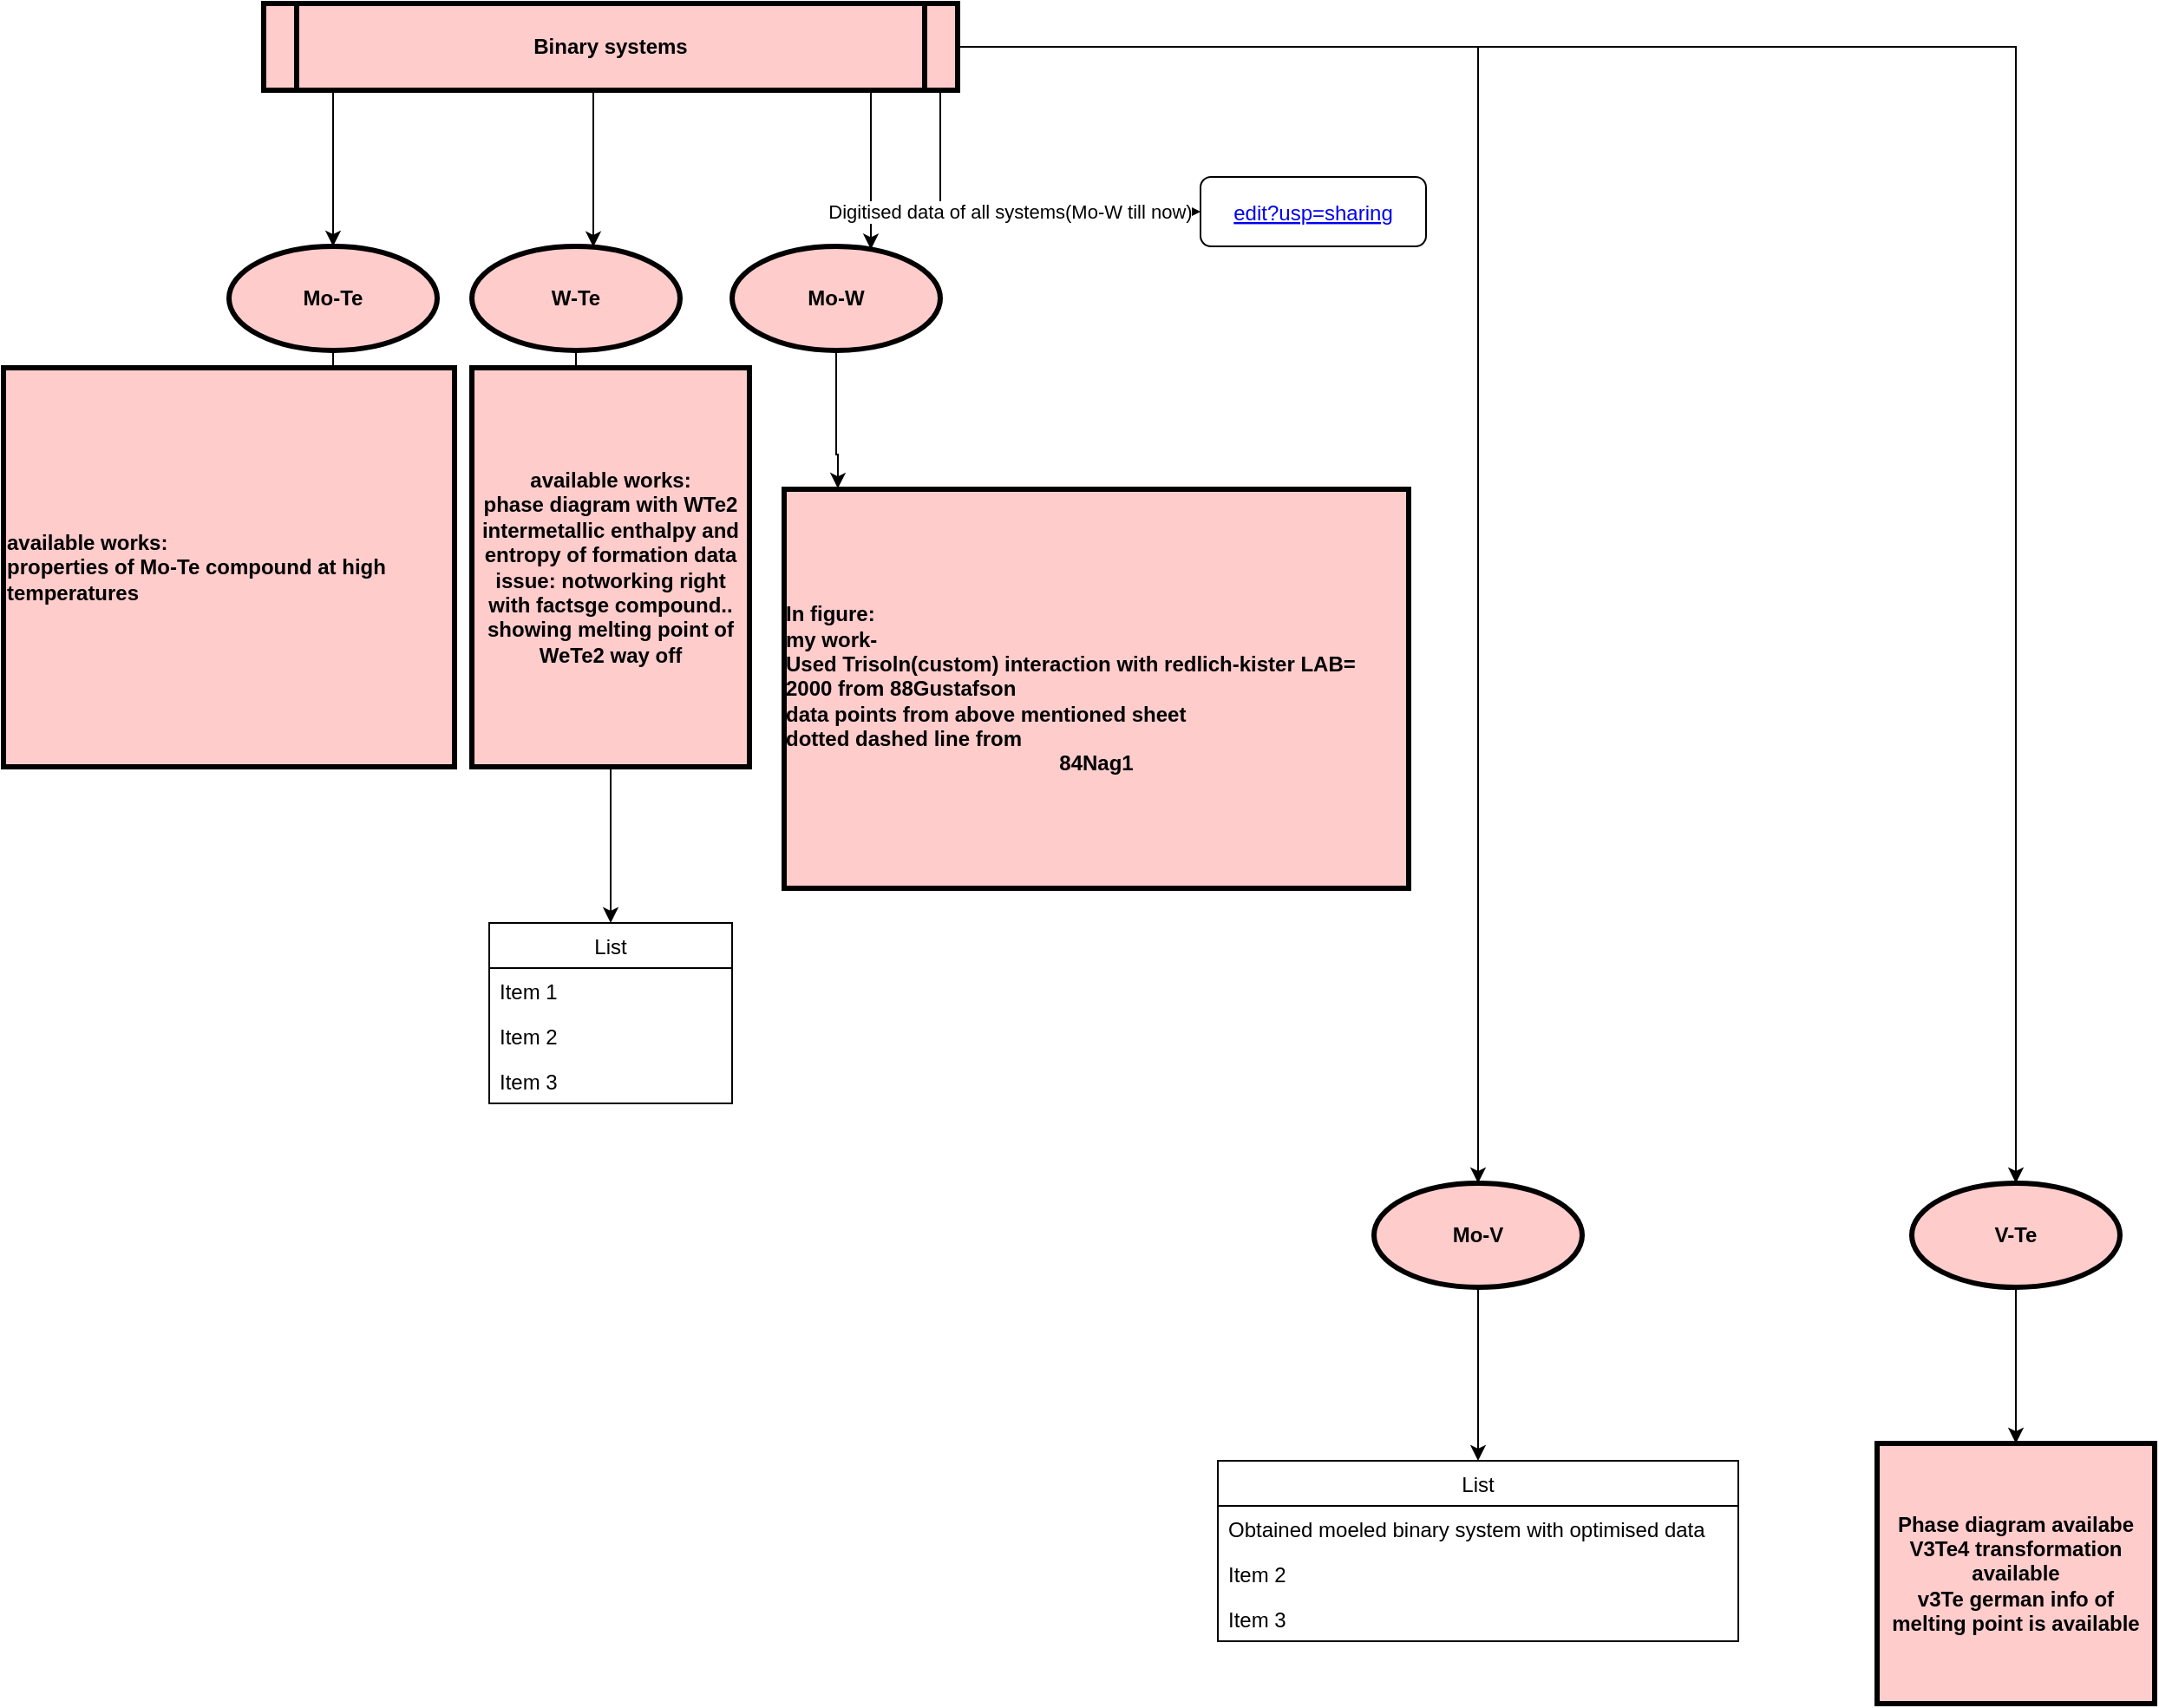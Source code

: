 <mxfile version="15.1.1" type="github">
  <diagram id="kgpKYQtTHZ0yAKxKKP6v" name="Page-1">
    <mxGraphModel dx="2338" dy="1405" grid="1" gridSize="10" guides="1" tooltips="1" connect="1" arrows="1" fold="1" page="1" pageScale="1" pageWidth="850" pageHeight="1100" math="0" shadow="0">
      <root>
        <mxCell id="0" />
        <mxCell id="1" parent="0" />
        <mxCell id="wirNJk3x5N79A3oDP3Wb-84" value="" style="edgeStyle=orthogonalEdgeStyle;rounded=0;orthogonalLoop=1;jettySize=auto;html=1;" parent="1" source="wirNJk3x5N79A3oDP3Wb-12" target="wirNJk3x5N79A3oDP3Wb-83" edge="1">
          <mxGeometry relative="1" as="geometry">
            <Array as="points">
              <mxPoint x="90" y="100" />
              <mxPoint x="90" y="100" />
            </Array>
          </mxGeometry>
        </mxCell>
        <mxCell id="wirNJk3x5N79A3oDP3Wb-86" value="" style="edgeStyle=orthogonalEdgeStyle;rounded=0;orthogonalLoop=1;jettySize=auto;html=1;" parent="1" source="wirNJk3x5N79A3oDP3Wb-12" target="wirNJk3x5N79A3oDP3Wb-85" edge="1">
          <mxGeometry relative="1" as="geometry">
            <Array as="points">
              <mxPoint x="240" y="150" />
              <mxPoint x="240" y="150" />
            </Array>
          </mxGeometry>
        </mxCell>
        <mxCell id="wirNJk3x5N79A3oDP3Wb-88" value="" style="edgeStyle=orthogonalEdgeStyle;rounded=0;orthogonalLoop=1;jettySize=auto;html=1;" parent="1" source="wirNJk3x5N79A3oDP3Wb-12" target="wirNJk3x5N79A3oDP3Wb-87" edge="1">
          <mxGeometry relative="1" as="geometry">
            <Array as="points">
              <mxPoint x="400" y="120" />
              <mxPoint x="400" y="120" />
            </Array>
          </mxGeometry>
        </mxCell>
        <mxCell id="wirNJk3x5N79A3oDP3Wb-97" value="Digitised data of all systems(Mo-W till now)&lt;br&gt;" style="edgeStyle=orthogonalEdgeStyle;rounded=0;orthogonalLoop=1;jettySize=auto;html=1;entryX=0;entryY=0.5;entryDx=0;entryDy=0;" parent="1" source="wirNJk3x5N79A3oDP3Wb-12" target="wirNJk3x5N79A3oDP3Wb-95" edge="1">
          <mxGeometry relative="1" as="geometry">
            <Array as="points">
              <mxPoint x="440" y="140" />
            </Array>
          </mxGeometry>
        </mxCell>
        <mxCell id="ZdKyLgPRO9MvoNBh7_Rb-20" style="edgeStyle=orthogonalEdgeStyle;rounded=0;orthogonalLoop=1;jettySize=auto;html=1;entryX=0.5;entryY=0;entryDx=0;entryDy=0;" edge="1" parent="1" source="wirNJk3x5N79A3oDP3Wb-12" target="ZdKyLgPRO9MvoNBh7_Rb-8">
          <mxGeometry relative="1" as="geometry" />
        </mxCell>
        <mxCell id="ZdKyLgPRO9MvoNBh7_Rb-23" value="" style="edgeStyle=orthogonalEdgeStyle;rounded=0;orthogonalLoop=1;jettySize=auto;html=1;" edge="1" parent="1" source="wirNJk3x5N79A3oDP3Wb-12" target="ZdKyLgPRO9MvoNBh7_Rb-22">
          <mxGeometry relative="1" as="geometry" />
        </mxCell>
        <mxCell id="wirNJk3x5N79A3oDP3Wb-12" value="Binary systems" style="shape=process;whiteSpace=wrap;align=center;verticalAlign=middle;size=0.048;fontStyle=1;strokeWidth=3;fillColor=#FFCCCC" parent="1" vertex="1">
          <mxGeometry x="50.0" y="20" width="400" height="50" as="geometry" />
        </mxCell>
        <mxCell id="wirNJk3x5N79A3oDP3Wb-78" value="" style="edgeStyle=orthogonalEdgeStyle;rounded=0;orthogonalLoop=1;jettySize=auto;html=1;" parent="1" edge="1">
          <mxGeometry relative="1" as="geometry">
            <mxPoint x="388.5" y="741.0" as="targetPoint" />
          </mxGeometry>
        </mxCell>
        <mxCell id="wirNJk3x5N79A3oDP3Wb-90" value="" style="edgeStyle=orthogonalEdgeStyle;rounded=0;orthogonalLoop=1;jettySize=auto;html=1;" parent="1" source="wirNJk3x5N79A3oDP3Wb-83" target="wirNJk3x5N79A3oDP3Wb-89" edge="1">
          <mxGeometry relative="1" as="geometry" />
        </mxCell>
        <mxCell id="wirNJk3x5N79A3oDP3Wb-83" value="Mo-Te" style="ellipse;whiteSpace=wrap;html=1;fontStyle=1;strokeWidth=3;fillColor=#FFCCCC;" parent="1" vertex="1">
          <mxGeometry x="30.0" y="160" width="120" height="60" as="geometry" />
        </mxCell>
        <mxCell id="wirNJk3x5N79A3oDP3Wb-92" value="" style="edgeStyle=orthogonalEdgeStyle;rounded=0;orthogonalLoop=1;jettySize=auto;html=1;" parent="1" source="wirNJk3x5N79A3oDP3Wb-85" target="wirNJk3x5N79A3oDP3Wb-91" edge="1">
          <mxGeometry relative="1" as="geometry" />
        </mxCell>
        <mxCell id="wirNJk3x5N79A3oDP3Wb-85" value="W-Te" style="ellipse;whiteSpace=wrap;html=1;fontStyle=1;strokeWidth=3;fillColor=#FFCCCC;" parent="1" vertex="1">
          <mxGeometry x="170.0" y="160" width="120" height="60" as="geometry" />
        </mxCell>
        <mxCell id="wirNJk3x5N79A3oDP3Wb-94" value="" style="edgeStyle=orthogonalEdgeStyle;rounded=0;orthogonalLoop=1;jettySize=auto;html=1;entryX=0.086;entryY=-0.002;entryDx=0;entryDy=0;entryPerimeter=0;" parent="1" source="wirNJk3x5N79A3oDP3Wb-87" target="wirNJk3x5N79A3oDP3Wb-93" edge="1">
          <mxGeometry relative="1" as="geometry">
            <mxPoint x="380" y="290" as="targetPoint" />
            <Array as="points">
              <mxPoint x="380" y="280" />
            </Array>
          </mxGeometry>
        </mxCell>
        <mxCell id="wirNJk3x5N79A3oDP3Wb-87" value="Mo-W" style="ellipse;whiteSpace=wrap;html=1;fontStyle=1;strokeWidth=3;fillColor=#FFCCCC;" parent="1" vertex="1">
          <mxGeometry x="320.0" y="160" width="120" height="60" as="geometry" />
        </mxCell>
        <mxCell id="wirNJk3x5N79A3oDP3Wb-89" value="available works:&lt;br&gt;properties of Mo-Te compound at high temperatures&lt;br&gt;&lt;div&gt;&lt;/div&gt;" style="whiteSpace=wrap;html=1;fontStyle=1;strokeWidth=3;fillColor=#FFCCCC;align=left;" parent="1" vertex="1">
          <mxGeometry x="-100" y="230" width="260" height="230" as="geometry" />
        </mxCell>
        <mxCell id="ZdKyLgPRO9MvoNBh7_Rb-5" style="edgeStyle=orthogonalEdgeStyle;rounded=0;orthogonalLoop=1;jettySize=auto;html=1;" edge="1" parent="1" source="wirNJk3x5N79A3oDP3Wb-91" target="ZdKyLgPRO9MvoNBh7_Rb-1">
          <mxGeometry relative="1" as="geometry" />
        </mxCell>
        <mxCell id="wirNJk3x5N79A3oDP3Wb-91" value="available works:&lt;br&gt;phase diagram with WTe2 intermetallic enthalpy and entropy of formation data&lt;br&gt;issue: notworking right with factsge compound.. showing melting point of WeTe2 way off" style="whiteSpace=wrap;html=1;fontStyle=1;strokeWidth=3;fillColor=#FFCCCC;" parent="1" vertex="1">
          <mxGeometry x="170" y="230" width="160" height="230" as="geometry" />
        </mxCell>
        <mxCell id="wirNJk3x5N79A3oDP3Wb-93" value="&lt;div style=&quot;text-align: left&quot;&gt;In figure:&lt;/div&gt;&lt;div style=&quot;text-align: left&quot;&gt;my work-&lt;/div&gt;&lt;div style=&quot;text-align: left&quot;&gt;Used Trisoln(custom) interaction with redlich-kister LAB= 2000 from 88Gustafson&lt;/div&gt;&lt;div style=&quot;text-align: left&quot;&gt;data points from above mentioned sheet&lt;/div&gt;&lt;div style=&quot;text-align: left&quot;&gt;dotted dashed line from&amp;nbsp;&lt;/div&gt;&lt;span style=&quot;text-align: left&quot;&gt;84Nag1&lt;/span&gt;" style="whiteSpace=wrap;html=1;fontStyle=1;strokeWidth=3;fillColor=#FFCCCC;" parent="1" vertex="1">
          <mxGeometry x="350" y="300" width="360" height="230" as="geometry" />
        </mxCell>
        <UserObject label="edit?usp=sharing" linkTarget="_blank" link="https://docs.google.com/spreadsheets/d/113PZEouZPormDHuPyYL0D7f3zoQxEiFQmdjDreFnHmk/edit?usp=sharing" id="wirNJk3x5N79A3oDP3Wb-95">
          <mxCell style="fontColor=#0000EE;fontStyle=4;rounded=1;overflow=hidden;spacing=10;" parent="1" vertex="1">
            <mxGeometry x="590" y="120" width="130" height="40" as="geometry" />
          </mxCell>
        </UserObject>
        <mxCell id="ZdKyLgPRO9MvoNBh7_Rb-1" value="List" style="swimlane;fontStyle=0;childLayout=stackLayout;horizontal=1;startSize=26;horizontalStack=0;resizeParent=1;resizeParentMax=0;resizeLast=0;collapsible=1;marginBottom=0;" vertex="1" parent="1">
          <mxGeometry x="180" y="550" width="140" height="104" as="geometry">
            <mxRectangle x="160" y="498" width="50" height="26" as="alternateBounds" />
          </mxGeometry>
        </mxCell>
        <mxCell id="ZdKyLgPRO9MvoNBh7_Rb-2" value="Item 1" style="text;strokeColor=none;fillColor=none;align=left;verticalAlign=top;spacingLeft=4;spacingRight=4;overflow=hidden;rotatable=0;points=[[0,0.5],[1,0.5]];portConstraint=eastwest;" vertex="1" parent="ZdKyLgPRO9MvoNBh7_Rb-1">
          <mxGeometry y="26" width="140" height="26" as="geometry" />
        </mxCell>
        <mxCell id="ZdKyLgPRO9MvoNBh7_Rb-3" value="Item 2" style="text;strokeColor=none;fillColor=none;align=left;verticalAlign=top;spacingLeft=4;spacingRight=4;overflow=hidden;rotatable=0;points=[[0,0.5],[1,0.5]];portConstraint=eastwest;" vertex="1" parent="ZdKyLgPRO9MvoNBh7_Rb-1">
          <mxGeometry y="52" width="140" height="26" as="geometry" />
        </mxCell>
        <mxCell id="ZdKyLgPRO9MvoNBh7_Rb-4" value="Item 3" style="text;strokeColor=none;fillColor=none;align=left;verticalAlign=top;spacingLeft=4;spacingRight=4;overflow=hidden;rotatable=0;points=[[0,0.5],[1,0.5]];portConstraint=eastwest;" vertex="1" parent="ZdKyLgPRO9MvoNBh7_Rb-1">
          <mxGeometry y="78" width="140" height="26" as="geometry" />
        </mxCell>
        <mxCell id="ZdKyLgPRO9MvoNBh7_Rb-12" style="edgeStyle=orthogonalEdgeStyle;rounded=0;orthogonalLoop=1;jettySize=auto;html=1;entryX=0.5;entryY=0;entryDx=0;entryDy=0;" edge="1" parent="1" source="ZdKyLgPRO9MvoNBh7_Rb-8" target="ZdKyLgPRO9MvoNBh7_Rb-15">
          <mxGeometry relative="1" as="geometry">
            <mxPoint x="1135" y="320" as="targetPoint" />
          </mxGeometry>
        </mxCell>
        <mxCell id="ZdKyLgPRO9MvoNBh7_Rb-8" value="Mo-V" style="ellipse;whiteSpace=wrap;html=1;fontStyle=1;strokeWidth=3;fillColor=#FFCCCC;" vertex="1" parent="1">
          <mxGeometry x="690" y="700" width="120" height="60" as="geometry" />
        </mxCell>
        <mxCell id="ZdKyLgPRO9MvoNBh7_Rb-15" value="List" style="swimlane;fontStyle=0;childLayout=stackLayout;horizontal=1;startSize=26;fillColor=none;horizontalStack=0;resizeParent=1;resizeParentMax=0;resizeLast=0;collapsible=1;marginBottom=0;" vertex="1" parent="1">
          <mxGeometry x="600" y="860" width="300" height="104" as="geometry" />
        </mxCell>
        <mxCell id="ZdKyLgPRO9MvoNBh7_Rb-16" value="Obtained moeled binary system with optimised data&#xa;&#xa;&#xa;" style="text;strokeColor=none;fillColor=none;align=left;verticalAlign=top;spacingLeft=4;spacingRight=4;overflow=hidden;rotatable=0;points=[[0,0.5],[1,0.5]];portConstraint=eastwest;" vertex="1" parent="ZdKyLgPRO9MvoNBh7_Rb-15">
          <mxGeometry y="26" width="300" height="26" as="geometry" />
        </mxCell>
        <mxCell id="ZdKyLgPRO9MvoNBh7_Rb-17" value="Item 2" style="text;strokeColor=none;fillColor=none;align=left;verticalAlign=top;spacingLeft=4;spacingRight=4;overflow=hidden;rotatable=0;points=[[0,0.5],[1,0.5]];portConstraint=eastwest;" vertex="1" parent="ZdKyLgPRO9MvoNBh7_Rb-15">
          <mxGeometry y="52" width="300" height="26" as="geometry" />
        </mxCell>
        <mxCell id="ZdKyLgPRO9MvoNBh7_Rb-18" value="Item 3" style="text;strokeColor=none;fillColor=none;align=left;verticalAlign=top;spacingLeft=4;spacingRight=4;overflow=hidden;rotatable=0;points=[[0,0.5],[1,0.5]];portConstraint=eastwest;" vertex="1" parent="ZdKyLgPRO9MvoNBh7_Rb-15">
          <mxGeometry y="78" width="300" height="26" as="geometry" />
        </mxCell>
        <mxCell id="ZdKyLgPRO9MvoNBh7_Rb-25" value="" style="edgeStyle=orthogonalEdgeStyle;rounded=0;orthogonalLoop=1;jettySize=auto;html=1;" edge="1" parent="1" source="ZdKyLgPRO9MvoNBh7_Rb-22" target="ZdKyLgPRO9MvoNBh7_Rb-24">
          <mxGeometry relative="1" as="geometry" />
        </mxCell>
        <mxCell id="ZdKyLgPRO9MvoNBh7_Rb-22" value="V-Te&lt;br&gt;" style="ellipse;whiteSpace=wrap;html=1;fontStyle=1;strokeWidth=3;fillColor=#FFCCCC;" vertex="1" parent="1">
          <mxGeometry x="1000" y="700" width="120" height="60" as="geometry" />
        </mxCell>
        <mxCell id="ZdKyLgPRO9MvoNBh7_Rb-24" value="Phase diagram availabe&lt;br&gt;V3Te4 transformation available&lt;br&gt;v3Te german info of melting point is available&lt;br&gt;" style="whiteSpace=wrap;html=1;fontStyle=1;strokeWidth=3;fillColor=#FFCCCC;" vertex="1" parent="1">
          <mxGeometry x="980" y="850" width="160" height="150" as="geometry" />
        </mxCell>
      </root>
    </mxGraphModel>
  </diagram>
</mxfile>
